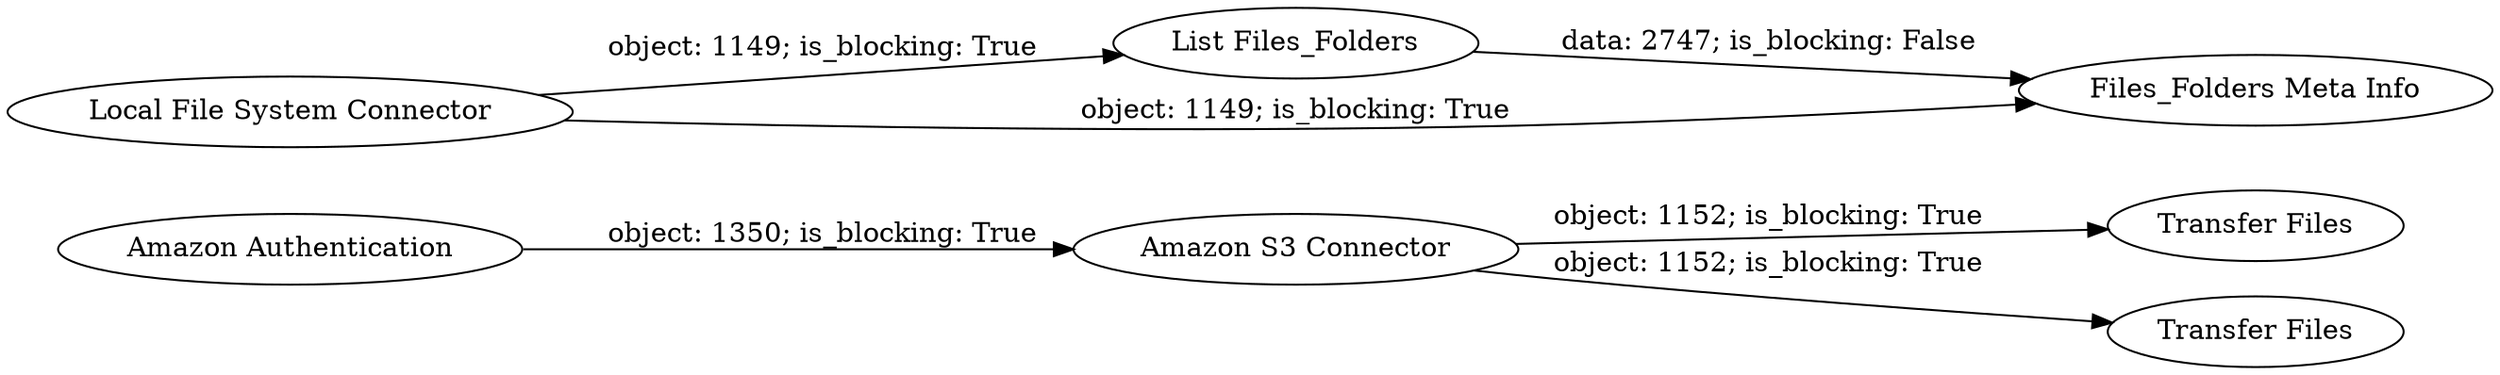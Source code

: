 digraph {
	"-626445298524966299_6" [label="Transfer Files"]
	"-626445298524966299_5" [label="Transfer Files"]
	"-626445298524966299_234" [label="Local File System Connector"]
	"-626445298524966299_235" [label="List Files_Folders"]
	"-626445298524966299_3" [label="Amazon S3 Connector"]
	"-626445298524966299_1" [label="Amazon Authentication"]
	"-626445298524966299_233" [label="Files_Folders Meta Info"]
	"-626445298524966299_235" -> "-626445298524966299_233" [label="data: 2747; is_blocking: False"]
	"-626445298524966299_1" -> "-626445298524966299_3" [label="object: 1350; is_blocking: True"]
	"-626445298524966299_3" -> "-626445298524966299_6" [label="object: 1152; is_blocking: True"]
	"-626445298524966299_234" -> "-626445298524966299_233" [label="object: 1149; is_blocking: True"]
	"-626445298524966299_234" -> "-626445298524966299_235" [label="object: 1149; is_blocking: True"]
	"-626445298524966299_3" -> "-626445298524966299_5" [label="object: 1152; is_blocking: True"]
	rankdir=LR
}
